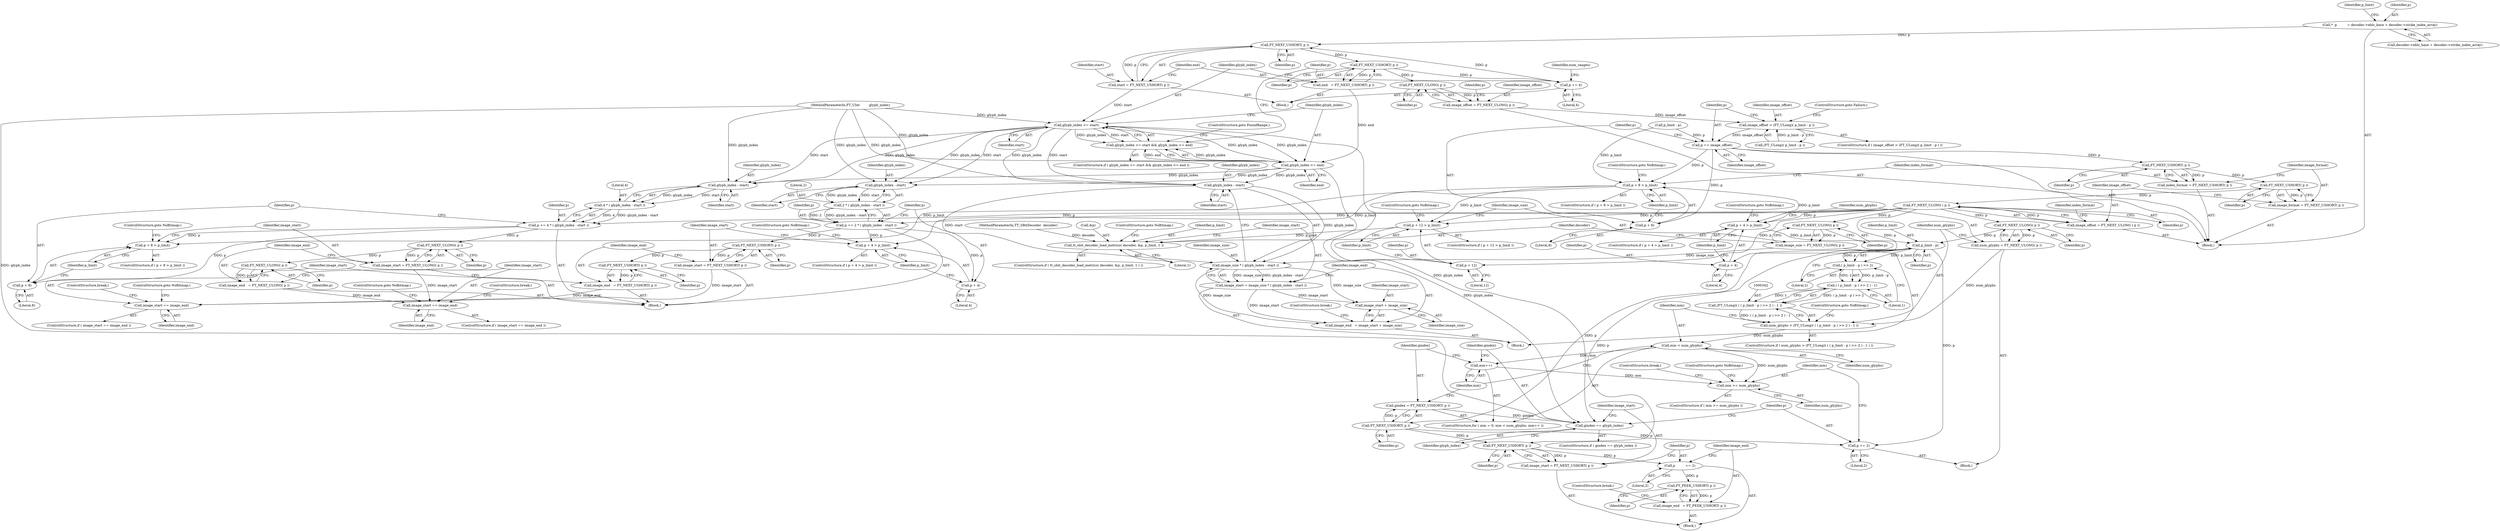 digraph "0_savannah_f0292bb9920aa1dbfed5f53861e7c7a89b35833a@pointer" {
"1000120" [label="(Call,*  p          = decoder->eblc_base + decoder->strike_index_array)"];
"1000163" [label="(Call,FT_NEXT_USHORT( p ))"];
"1000161" [label="(Call,start = FT_NEXT_USHORT( p ))"];
"1000171" [label="(Call,glyph_index >= start)"];
"1000170" [label="(Call,glyph_index >= start && glyph_index <= end)"];
"1000174" [label="(Call,glyph_index <= end)"];
"1000235" [label="(Call,glyph_index - start)"];
"1000233" [label="(Call,4 * ( glyph_index - start ))"];
"1000231" [label="(Call,p += 4 * ( glyph_index - start ))"];
"1000239" [label="(Call,p + 8 > p_limit)"];
"1000240" [label="(Call,p + 8)"];
"1000247" [label="(Call,FT_NEXT_ULONG( p ))"];
"1000245" [label="(Call,image_start = FT_NEXT_ULONG( p ))"];
"1000254" [label="(Call,image_start == image_end)"];
"1000251" [label="(Call,FT_NEXT_ULONG( p ))"];
"1000249" [label="(Call,image_end   = FT_NEXT_ULONG( p ))"];
"1000285" [label="(Call,glyph_index - start)"];
"1000283" [label="(Call,image_size * ( glyph_index - start ))"];
"1000281" [label="(Call,image_start = image_size * ( glyph_index - start ))"];
"1000288" [label="(Call,image_end   = image_start + image_size)"];
"1000290" [label="(Call,image_start + image_size)"];
"1000299" [label="(Call,glyph_index - start)"];
"1000297" [label="(Call,2 * ( glyph_index - start ))"];
"1000295" [label="(Call,p += 2 * ( glyph_index - start ))"];
"1000303" [label="(Call,p + 4 > p_limit)"];
"1000304" [label="(Call,p + 4)"];
"1000311" [label="(Call,FT_NEXT_USHORT( p ))"];
"1000309" [label="(Call,image_start = FT_NEXT_USHORT( p ))"];
"1000318" [label="(Call,image_start == image_end)"];
"1000315" [label="(Call,FT_NEXT_USHORT( p ))"];
"1000313" [label="(Call,image_end   = FT_NEXT_USHORT( p ))"];
"1000366" [label="(Call,gindex == glyph_index)"];
"1000167" [label="(Call,FT_NEXT_USHORT( p ))"];
"1000165" [label="(Call,end   = FT_NEXT_USHORT( p ))"];
"1000178" [label="(Call,p += 4)"];
"1000185" [label="(Call,FT_NEXT_ULONG( p ))"];
"1000183" [label="(Call,image_offset = FT_NEXT_ULONG( p ))"];
"1000197" [label="(Call,image_offset > (FT_ULong)( p_limit - p ))"];
"1000205" [label="(Call,p += image_offset)"];
"1000209" [label="(Call,p + 8 > p_limit)"];
"1000263" [label="(Call,p + 12 > p_limit)"];
"1000274" [label="(Call,tt_sbit_decoder_load_metrics( decoder, &p, p_limit, 1 ))"];
"1000328" [label="(Call,p + 4 > p_limit)"];
"1000345" [label="(Call,p_limit - p)"];
"1000344" [label="(Call,( p_limit - p ) >> 2)"];
"1000343" [label="(Call,( ( p_limit - p ) >> 2 ) - 1)"];
"1000341" [label="(Call,(FT_ULong)( ( ( p_limit - p ) >> 2 ) - 1 ))"];
"1000339" [label="(Call,num_glyphs > (FT_ULong)( ( ( p_limit - p ) >> 2 ) - 1 ))"];
"1000355" [label="(Call,mm < num_glyphs)"];
"1000358" [label="(Call,mm++)"];
"1000386" [label="(Call,mm >= num_glyphs)"];
"1000363" [label="(Call,FT_NEXT_USHORT( p ))"];
"1000361" [label="(Call,gindex = FT_NEXT_USHORT( p ))"];
"1000372" [label="(Call,FT_NEXT_USHORT( p ))"];
"1000370" [label="(Call,image_start = FT_NEXT_USHORT( p ))"];
"1000374" [label="(Call,p          += 2)"];
"1000379" [label="(Call,FT_PEEK_USHORT( p ))"];
"1000377" [label="(Call,image_end   = FT_PEEK_USHORT( p ))"];
"1000382" [label="(Call,p += 2)"];
"1000210" [label="(Call,p + 8)"];
"1000217" [label="(Call,FT_NEXT_USHORT( p ))"];
"1000215" [label="(Call,index_format = FT_NEXT_USHORT( p ))"];
"1000221" [label="(Call,FT_NEXT_USHORT( p ))"];
"1000219" [label="(Call,image_format = FT_NEXT_USHORT( p ))"];
"1000225" [label="(Call,FT_NEXT_ULONG ( p ))"];
"1000223" [label="(Call,image_offset = FT_NEXT_ULONG ( p ))"];
"1000264" [label="(Call,p + 12)"];
"1000271" [label="(Call,FT_NEXT_ULONG( p ))"];
"1000269" [label="(Call,image_size = FT_NEXT_ULONG( p ))"];
"1000329" [label="(Call,p + 4)"];
"1000336" [label="(Call,FT_NEXT_ULONG( p ))"];
"1000334" [label="(Call,num_glyphs = FT_NEXT_ULONG( p ))"];
"1000345" [label="(Call,p_limit - p)"];
"1000204" [label="(ControlStructure,goto Failure;)"];
"1000340" [label="(Identifier,num_glyphs)"];
"1000225" [label="(Call,FT_NEXT_ULONG ( p ))"];
"1000276" [label="(Call,&p)"];
"1000382" [label="(Call,p += 2)"];
"1000364" [label="(Identifier,p)"];
"1000172" [label="(Identifier,glyph_index)"];
"1000281" [label="(Call,image_start = image_size * ( glyph_index - start ))"];
"1000178" [label="(Call,p += 4)"];
"1000270" [label="(Identifier,image_size)"];
"1000234" [label="(Literal,4)"];
"1000268" [label="(ControlStructure,goto NoBitmap;)"];
"1000180" [label="(Literal,4)"];
"1000251" [label="(Call,FT_NEXT_ULONG( p ))"];
"1000162" [label="(Identifier,start)"];
"1000248" [label="(Identifier,p)"];
"1000314" [label="(Identifier,image_end)"];
"1000196" [label="(ControlStructure,if ( image_offset > (FT_ULong)( p_limit - p ) ))"];
"1000242" [label="(Literal,8)"];
"1000122" [label="(Call,decoder->eblc_base + decoder->strike_index_array)"];
"1000175" [label="(Identifier,glyph_index)"];
"1000334" [label="(Call,num_glyphs = FT_NEXT_ULONG( p ))"];
"1000131" [label="(Identifier,p_limit)"];
"1000176" [label="(Identifier,end)"];
"1000198" [label="(Identifier,image_offset)"];
"1000351" [label="(ControlStructure,for ( mm = 0; mm < num_glyphs; mm++ ))"];
"1000263" [label="(Call,p + 12 > p_limit)"];
"1000378" [label="(Identifier,image_end)"];
"1000260" [label="(Block,)"];
"1000215" [label="(Call,index_format = FT_NEXT_USHORT( p ))"];
"1000280" [label="(ControlStructure,goto NoBitmap;)"];
"1000388" [label="(Identifier,num_glyphs)"];
"1000212" [label="(Literal,8)"];
"1000253" [label="(ControlStructure,if ( image_start == image_end ))"];
"1000188" [label="(Identifier,p)"];
"1000355" [label="(Call,mm < num_glyphs)"];
"1000311" [label="(Call,FT_NEXT_USHORT( p ))"];
"1000321" [label="(ControlStructure,goto NoBitmap;)"];
"1000262" [label="(ControlStructure,if ( p + 12 > p_limit ))"];
"1000256" [label="(Identifier,image_end)"];
"1000384" [label="(Literal,2)"];
"1000275" [label="(Identifier,decoder)"];
"1000285" [label="(Call,glyph_index - start)"];
"1000226" [label="(Identifier,p)"];
"1000377" [label="(Call,image_end   = FT_PEEK_USHORT( p ))"];
"1000224" [label="(Identifier,image_offset)"];
"1000320" [label="(Identifier,image_end)"];
"1000246" [label="(Identifier,image_start)"];
"1000368" [label="(Identifier,glyph_index)"];
"1000361" [label="(Call,gindex = FT_NEXT_USHORT( p ))"];
"1000243" [label="(Identifier,p_limit)"];
"1000387" [label="(Identifier,mm)"];
"1000316" [label="(Identifier,p)"];
"1000367" [label="(Identifier,gindex)"];
"1000165" [label="(Call,end   = FT_NEXT_USHORT( p ))"];
"1000271" [label="(Call,FT_NEXT_ULONG( p ))"];
"1000240" [label="(Call,p + 8)"];
"1000309" [label="(Call,image_start = FT_NEXT_USHORT( p ))"];
"1000219" [label="(Call,image_format = FT_NEXT_USHORT( p ))"];
"1000331" [label="(Literal,4)"];
"1000247" [label="(Call,FT_NEXT_ULONG( p ))"];
"1000207" [label="(Identifier,image_offset)"];
"1000279" [label="(Literal,1)"];
"1000362" [label="(Identifier,gindex)"];
"1000222" [label="(Identifier,p)"];
"1000289" [label="(Identifier,image_end)"];
"1000121" [label="(Identifier,p)"];
"1000313" [label="(Call,image_end   = FT_NEXT_USHORT( p ))"];
"1000216" [label="(Identifier,index_format)"];
"1000372" [label="(Call,FT_NEXT_USHORT( p ))"];
"1000239" [label="(Call,p + 8 > p_limit)"];
"1000319" [label="(Identifier,image_start)"];
"1000177" [label="(ControlStructure,goto FoundRange;)"];
"1000359" [label="(Identifier,mm)"];
"1000115" [label="(MethodParameterIn,FT_UInt         glyph_index)"];
"1000168" [label="(Identifier,p)"];
"1000357" [label="(Identifier,num_glyphs)"];
"1000375" [label="(Identifier,p)"];
"1000220" [label="(Identifier,image_format)"];
"1000161" [label="(Call,start = FT_NEXT_USHORT( p ))"];
"1000356" [label="(Identifier,mm)"];
"1000304" [label="(Call,p + 4)"];
"1000286" [label="(Identifier,glyph_index)"];
"1000269" [label="(Call,image_size = FT_NEXT_ULONG( p ))"];
"1000273" [label="(ControlStructure,if ( tt_sbit_decoder_load_metrics( decoder, &p, p_limit, 1 ) ))"];
"1000312" [label="(Identifier,p)"];
"1000315" [label="(Call,FT_NEXT_USHORT( p ))"];
"1000370" [label="(Call,image_start = FT_NEXT_USHORT( p ))"];
"1000267" [label="(Identifier,p_limit)"];
"1000338" [label="(ControlStructure,if ( num_glyphs > (FT_ULong)( ( ( p_limit - p ) >> 2 ) - 1 ) ))"];
"1000163" [label="(Call,FT_NEXT_USHORT( p ))"];
"1000374" [label="(Call,p          += 2)"];
"1000250" [label="(Identifier,image_end)"];
"1000297" [label="(Call,2 * ( glyph_index - start ))"];
"1000350" [label="(ControlStructure,goto NoBitmap;)"];
"1000328" [label="(Call,p + 4 > p_limit)"];
"1000295" [label="(Call,p += 2 * ( glyph_index - start ))"];
"1000327" [label="(ControlStructure,if ( p + 4 > p_limit ))"];
"1000332" [label="(Identifier,p_limit)"];
"1000278" [label="(Identifier,p_limit)"];
"1000333" [label="(ControlStructure,goto NoBitmap;)"];
"1000383" [label="(Identifier,p)"];
"1000206" [label="(Identifier,p)"];
"1000318" [label="(Call,image_start == image_end)"];
"1000236" [label="(Identifier,glyph_index)"];
"1000228" [label="(Identifier,index_format)"];
"1000343" [label="(Call,( ( p_limit - p ) >> 2 ) - 1)"];
"1000233" [label="(Call,4 * ( glyph_index - start ))"];
"1000282" [label="(Identifier,image_start)"];
"1000305" [label="(Identifier,p)"];
"1000363" [label="(Call,FT_NEXT_USHORT( p ))"];
"1000292" [label="(Identifier,image_size)"];
"1000232" [label="(Identifier,p)"];
"1000335" [label="(Identifier,num_glyphs)"];
"1000274" [label="(Call,tt_sbit_decoder_load_metrics( decoder, &p, p_limit, 1 ))"];
"1000358" [label="(Call,mm++)"];
"1000218" [label="(Identifier,p)"];
"1000380" [label="(Identifier,p)"];
"1000164" [label="(Identifier,p)"];
"1000221" [label="(Call,FT_NEXT_USHORT( p ))"];
"1000245" [label="(Call,image_start = FT_NEXT_ULONG( p ))"];
"1000365" [label="(ControlStructure,if ( gindex == glyph_index ))"];
"1000324" [label="(Block,)"];
"1000171" [label="(Call,glyph_index >= start)"];
"1000266" [label="(Literal,12)"];
"1000235" [label="(Call,glyph_index - start)"];
"1000371" [label="(Identifier,image_start)"];
"1000308" [label="(ControlStructure,goto NoBitmap;)"];
"1000238" [label="(ControlStructure,if ( p + 8 > p_limit ))"];
"1000118" [label="(Block,)"];
"1000376" [label="(Literal,2)"];
"1000209" [label="(Call,p + 8 > p_limit)"];
"1000214" [label="(ControlStructure,goto NoBitmap;)"];
"1000307" [label="(Identifier,p_limit)"];
"1000197" [label="(Call,image_offset > (FT_ULong)( p_limit - p ))"];
"1000369" [label="(Block,)"];
"1000249" [label="(Call,image_end   = FT_NEXT_ULONG( p ))"];
"1000120" [label="(Call,*  p          = decoder->eblc_base + decoder->strike_index_array)"];
"1000184" [label="(Identifier,image_offset)"];
"1000244" [label="(ControlStructure,goto NoBitmap;)"];
"1000264" [label="(Call,p + 12)"];
"1000229" [label="(Block,)"];
"1000166" [label="(Identifier,end)"];
"1000348" [label="(Literal,2)"];
"1000272" [label="(Identifier,p)"];
"1000341" [label="(Call,(FT_ULong)( ( ( p_limit - p ) >> 2 ) - 1 ))"];
"1000300" [label="(Identifier,glyph_index)"];
"1000170" [label="(Call,glyph_index >= start && glyph_index <= end)"];
"1000293" [label="(ControlStructure,break;)"];
"1000186" [label="(Identifier,p)"];
"1000339" [label="(Call,num_glyphs > (FT_ULong)( ( ( p_limit - p ) >> 2 ) - 1 ))"];
"1000389" [label="(ControlStructure,goto NoBitmap;)"];
"1000258" [label="(ControlStructure,break;)"];
"1000283" [label="(Call,image_size * ( glyph_index - start ))"];
"1000306" [label="(Literal,4)"];
"1000379" [label="(Call,FT_PEEK_USHORT( p ))"];
"1000160" [label="(Block,)"];
"1000241" [label="(Identifier,p)"];
"1000301" [label="(Identifier,start)"];
"1000346" [label="(Identifier,p_limit)"];
"1000223" [label="(Call,image_offset = FT_NEXT_ULONG ( p ))"];
"1000208" [label="(ControlStructure,if ( p + 8 > p_limit ))"];
"1000322" [label="(ControlStructure,break;)"];
"1000349" [label="(Literal,1)"];
"1000381" [label="(ControlStructure,break;)"];
"1000185" [label="(Call,FT_NEXT_ULONG( p ))"];
"1000330" [label="(Identifier,p)"];
"1000211" [label="(Identifier,p)"];
"1000179" [label="(Identifier,p)"];
"1000183" [label="(Call,image_offset = FT_NEXT_ULONG( p ))"];
"1000329" [label="(Call,p + 4)"];
"1000296" [label="(Identifier,p)"];
"1000290" [label="(Call,image_start + image_size)"];
"1000255" [label="(Identifier,image_start)"];
"1000317" [label="(ControlStructure,if ( image_start == image_end ))"];
"1000114" [label="(MethodParameterIn,TT_SBitDecoder  decoder)"];
"1000231" [label="(Call,p += 4 * ( glyph_index - start ))"];
"1000373" [label="(Identifier,p)"];
"1000336" [label="(Call,FT_NEXT_ULONG( p ))"];
"1000201" [label="(Call,p_limit - p)"];
"1000291" [label="(Identifier,image_start)"];
"1000299" [label="(Call,glyph_index - start)"];
"1000298" [label="(Literal,2)"];
"1000310" [label="(Identifier,image_start)"];
"1000265" [label="(Identifier,p)"];
"1000303" [label="(Call,p + 4 > p_limit)"];
"1000169" [label="(ControlStructure,if ( glyph_index >= start && glyph_index <= end ))"];
"1000199" [label="(Call,(FT_ULong)( p_limit - p ))"];
"1000205" [label="(Call,p += image_offset)"];
"1000386" [label="(Call,mm >= num_glyphs)"];
"1000284" [label="(Identifier,image_size)"];
"1000390" [label="(ControlStructure,break;)"];
"1000174" [label="(Call,glyph_index <= end)"];
"1000337" [label="(Identifier,p)"];
"1000210" [label="(Call,p + 8)"];
"1000237" [label="(Identifier,start)"];
"1000159" [label="(Identifier,num_ranges)"];
"1000344" [label="(Call,( p_limit - p ) >> 2)"];
"1000217" [label="(Call,FT_NEXT_USHORT( p ))"];
"1000213" [label="(Identifier,p_limit)"];
"1000252" [label="(Identifier,p)"];
"1000347" [label="(Identifier,p)"];
"1000302" [label="(ControlStructure,if ( p + 4 > p_limit ))"];
"1000366" [label="(Call,gindex == glyph_index)"];
"1000254" [label="(Call,image_start == image_end)"];
"1000257" [label="(ControlStructure,goto NoBitmap;)"];
"1000385" [label="(ControlStructure,if ( mm >= num_glyphs ))"];
"1000173" [label="(Identifier,start)"];
"1000287" [label="(Identifier,start)"];
"1000167" [label="(Call,FT_NEXT_USHORT( p ))"];
"1000288" [label="(Call,image_end   = image_start + image_size)"];
"1000120" -> "1000118"  [label="AST: "];
"1000120" -> "1000122"  [label="CFG: "];
"1000121" -> "1000120"  [label="AST: "];
"1000122" -> "1000120"  [label="AST: "];
"1000131" -> "1000120"  [label="CFG: "];
"1000120" -> "1000163"  [label="DDG: p"];
"1000163" -> "1000161"  [label="AST: "];
"1000163" -> "1000164"  [label="CFG: "];
"1000164" -> "1000163"  [label="AST: "];
"1000161" -> "1000163"  [label="CFG: "];
"1000163" -> "1000161"  [label="DDG: p"];
"1000178" -> "1000163"  [label="DDG: p"];
"1000163" -> "1000167"  [label="DDG: p"];
"1000161" -> "1000160"  [label="AST: "];
"1000162" -> "1000161"  [label="AST: "];
"1000166" -> "1000161"  [label="CFG: "];
"1000161" -> "1000171"  [label="DDG: start"];
"1000171" -> "1000170"  [label="AST: "];
"1000171" -> "1000173"  [label="CFG: "];
"1000172" -> "1000171"  [label="AST: "];
"1000173" -> "1000171"  [label="AST: "];
"1000175" -> "1000171"  [label="CFG: "];
"1000170" -> "1000171"  [label="CFG: "];
"1000171" -> "1000170"  [label="DDG: glyph_index"];
"1000171" -> "1000170"  [label="DDG: start"];
"1000174" -> "1000171"  [label="DDG: glyph_index"];
"1000115" -> "1000171"  [label="DDG: glyph_index"];
"1000171" -> "1000174"  [label="DDG: glyph_index"];
"1000171" -> "1000235"  [label="DDG: glyph_index"];
"1000171" -> "1000235"  [label="DDG: start"];
"1000171" -> "1000285"  [label="DDG: glyph_index"];
"1000171" -> "1000285"  [label="DDG: start"];
"1000171" -> "1000299"  [label="DDG: glyph_index"];
"1000171" -> "1000299"  [label="DDG: start"];
"1000171" -> "1000366"  [label="DDG: glyph_index"];
"1000170" -> "1000169"  [label="AST: "];
"1000170" -> "1000174"  [label="CFG: "];
"1000174" -> "1000170"  [label="AST: "];
"1000177" -> "1000170"  [label="CFG: "];
"1000179" -> "1000170"  [label="CFG: "];
"1000174" -> "1000170"  [label="DDG: glyph_index"];
"1000174" -> "1000170"  [label="DDG: end"];
"1000174" -> "1000176"  [label="CFG: "];
"1000175" -> "1000174"  [label="AST: "];
"1000176" -> "1000174"  [label="AST: "];
"1000115" -> "1000174"  [label="DDG: glyph_index"];
"1000165" -> "1000174"  [label="DDG: end"];
"1000174" -> "1000235"  [label="DDG: glyph_index"];
"1000174" -> "1000285"  [label="DDG: glyph_index"];
"1000174" -> "1000299"  [label="DDG: glyph_index"];
"1000174" -> "1000366"  [label="DDG: glyph_index"];
"1000235" -> "1000233"  [label="AST: "];
"1000235" -> "1000237"  [label="CFG: "];
"1000236" -> "1000235"  [label="AST: "];
"1000237" -> "1000235"  [label="AST: "];
"1000233" -> "1000235"  [label="CFG: "];
"1000235" -> "1000233"  [label="DDG: glyph_index"];
"1000235" -> "1000233"  [label="DDG: start"];
"1000115" -> "1000235"  [label="DDG: glyph_index"];
"1000233" -> "1000231"  [label="AST: "];
"1000234" -> "1000233"  [label="AST: "];
"1000231" -> "1000233"  [label="CFG: "];
"1000233" -> "1000231"  [label="DDG: 4"];
"1000233" -> "1000231"  [label="DDG: glyph_index - start"];
"1000231" -> "1000229"  [label="AST: "];
"1000232" -> "1000231"  [label="AST: "];
"1000241" -> "1000231"  [label="CFG: "];
"1000225" -> "1000231"  [label="DDG: p"];
"1000231" -> "1000239"  [label="DDG: p"];
"1000231" -> "1000240"  [label="DDG: p"];
"1000231" -> "1000247"  [label="DDG: p"];
"1000239" -> "1000238"  [label="AST: "];
"1000239" -> "1000243"  [label="CFG: "];
"1000240" -> "1000239"  [label="AST: "];
"1000243" -> "1000239"  [label="AST: "];
"1000244" -> "1000239"  [label="CFG: "];
"1000246" -> "1000239"  [label="CFG: "];
"1000209" -> "1000239"  [label="DDG: p_limit"];
"1000240" -> "1000242"  [label="CFG: "];
"1000241" -> "1000240"  [label="AST: "];
"1000242" -> "1000240"  [label="AST: "];
"1000243" -> "1000240"  [label="CFG: "];
"1000247" -> "1000245"  [label="AST: "];
"1000247" -> "1000248"  [label="CFG: "];
"1000248" -> "1000247"  [label="AST: "];
"1000245" -> "1000247"  [label="CFG: "];
"1000247" -> "1000245"  [label="DDG: p"];
"1000247" -> "1000251"  [label="DDG: p"];
"1000245" -> "1000229"  [label="AST: "];
"1000246" -> "1000245"  [label="AST: "];
"1000250" -> "1000245"  [label="CFG: "];
"1000245" -> "1000254"  [label="DDG: image_start"];
"1000254" -> "1000253"  [label="AST: "];
"1000254" -> "1000256"  [label="CFG: "];
"1000255" -> "1000254"  [label="AST: "];
"1000256" -> "1000254"  [label="AST: "];
"1000257" -> "1000254"  [label="CFG: "];
"1000258" -> "1000254"  [label="CFG: "];
"1000249" -> "1000254"  [label="DDG: image_end"];
"1000251" -> "1000249"  [label="AST: "];
"1000251" -> "1000252"  [label="CFG: "];
"1000252" -> "1000251"  [label="AST: "];
"1000249" -> "1000251"  [label="CFG: "];
"1000251" -> "1000249"  [label="DDG: p"];
"1000249" -> "1000229"  [label="AST: "];
"1000250" -> "1000249"  [label="AST: "];
"1000255" -> "1000249"  [label="CFG: "];
"1000285" -> "1000283"  [label="AST: "];
"1000285" -> "1000287"  [label="CFG: "];
"1000286" -> "1000285"  [label="AST: "];
"1000287" -> "1000285"  [label="AST: "];
"1000283" -> "1000285"  [label="CFG: "];
"1000285" -> "1000283"  [label="DDG: glyph_index"];
"1000285" -> "1000283"  [label="DDG: start"];
"1000115" -> "1000285"  [label="DDG: glyph_index"];
"1000283" -> "1000281"  [label="AST: "];
"1000284" -> "1000283"  [label="AST: "];
"1000281" -> "1000283"  [label="CFG: "];
"1000283" -> "1000281"  [label="DDG: image_size"];
"1000283" -> "1000281"  [label="DDG: glyph_index - start"];
"1000269" -> "1000283"  [label="DDG: image_size"];
"1000283" -> "1000288"  [label="DDG: image_size"];
"1000283" -> "1000290"  [label="DDG: image_size"];
"1000281" -> "1000260"  [label="AST: "];
"1000282" -> "1000281"  [label="AST: "];
"1000289" -> "1000281"  [label="CFG: "];
"1000281" -> "1000288"  [label="DDG: image_start"];
"1000281" -> "1000290"  [label="DDG: image_start"];
"1000288" -> "1000260"  [label="AST: "];
"1000288" -> "1000290"  [label="CFG: "];
"1000289" -> "1000288"  [label="AST: "];
"1000290" -> "1000288"  [label="AST: "];
"1000293" -> "1000288"  [label="CFG: "];
"1000290" -> "1000292"  [label="CFG: "];
"1000291" -> "1000290"  [label="AST: "];
"1000292" -> "1000290"  [label="AST: "];
"1000299" -> "1000297"  [label="AST: "];
"1000299" -> "1000301"  [label="CFG: "];
"1000300" -> "1000299"  [label="AST: "];
"1000301" -> "1000299"  [label="AST: "];
"1000297" -> "1000299"  [label="CFG: "];
"1000299" -> "1000297"  [label="DDG: glyph_index"];
"1000299" -> "1000297"  [label="DDG: start"];
"1000115" -> "1000299"  [label="DDG: glyph_index"];
"1000297" -> "1000295"  [label="AST: "];
"1000298" -> "1000297"  [label="AST: "];
"1000295" -> "1000297"  [label="CFG: "];
"1000297" -> "1000295"  [label="DDG: 2"];
"1000297" -> "1000295"  [label="DDG: glyph_index - start"];
"1000295" -> "1000229"  [label="AST: "];
"1000296" -> "1000295"  [label="AST: "];
"1000305" -> "1000295"  [label="CFG: "];
"1000225" -> "1000295"  [label="DDG: p"];
"1000295" -> "1000303"  [label="DDG: p"];
"1000295" -> "1000304"  [label="DDG: p"];
"1000295" -> "1000311"  [label="DDG: p"];
"1000303" -> "1000302"  [label="AST: "];
"1000303" -> "1000307"  [label="CFG: "];
"1000304" -> "1000303"  [label="AST: "];
"1000307" -> "1000303"  [label="AST: "];
"1000308" -> "1000303"  [label="CFG: "];
"1000310" -> "1000303"  [label="CFG: "];
"1000209" -> "1000303"  [label="DDG: p_limit"];
"1000304" -> "1000306"  [label="CFG: "];
"1000305" -> "1000304"  [label="AST: "];
"1000306" -> "1000304"  [label="AST: "];
"1000307" -> "1000304"  [label="CFG: "];
"1000311" -> "1000309"  [label="AST: "];
"1000311" -> "1000312"  [label="CFG: "];
"1000312" -> "1000311"  [label="AST: "];
"1000309" -> "1000311"  [label="CFG: "];
"1000311" -> "1000309"  [label="DDG: p"];
"1000311" -> "1000315"  [label="DDG: p"];
"1000309" -> "1000229"  [label="AST: "];
"1000310" -> "1000309"  [label="AST: "];
"1000314" -> "1000309"  [label="CFG: "];
"1000309" -> "1000318"  [label="DDG: image_start"];
"1000318" -> "1000317"  [label="AST: "];
"1000318" -> "1000320"  [label="CFG: "];
"1000319" -> "1000318"  [label="AST: "];
"1000320" -> "1000318"  [label="AST: "];
"1000321" -> "1000318"  [label="CFG: "];
"1000322" -> "1000318"  [label="CFG: "];
"1000313" -> "1000318"  [label="DDG: image_end"];
"1000315" -> "1000313"  [label="AST: "];
"1000315" -> "1000316"  [label="CFG: "];
"1000316" -> "1000315"  [label="AST: "];
"1000313" -> "1000315"  [label="CFG: "];
"1000315" -> "1000313"  [label="DDG: p"];
"1000313" -> "1000229"  [label="AST: "];
"1000314" -> "1000313"  [label="AST: "];
"1000319" -> "1000313"  [label="CFG: "];
"1000366" -> "1000365"  [label="AST: "];
"1000366" -> "1000368"  [label="CFG: "];
"1000367" -> "1000366"  [label="AST: "];
"1000368" -> "1000366"  [label="AST: "];
"1000371" -> "1000366"  [label="CFG: "];
"1000383" -> "1000366"  [label="CFG: "];
"1000361" -> "1000366"  [label="DDG: gindex"];
"1000115" -> "1000366"  [label="DDG: glyph_index"];
"1000167" -> "1000165"  [label="AST: "];
"1000167" -> "1000168"  [label="CFG: "];
"1000168" -> "1000167"  [label="AST: "];
"1000165" -> "1000167"  [label="CFG: "];
"1000167" -> "1000165"  [label="DDG: p"];
"1000167" -> "1000178"  [label="DDG: p"];
"1000167" -> "1000185"  [label="DDG: p"];
"1000165" -> "1000160"  [label="AST: "];
"1000166" -> "1000165"  [label="AST: "];
"1000172" -> "1000165"  [label="CFG: "];
"1000178" -> "1000160"  [label="AST: "];
"1000178" -> "1000180"  [label="CFG: "];
"1000179" -> "1000178"  [label="AST: "];
"1000180" -> "1000178"  [label="AST: "];
"1000159" -> "1000178"  [label="CFG: "];
"1000185" -> "1000183"  [label="AST: "];
"1000185" -> "1000186"  [label="CFG: "];
"1000186" -> "1000185"  [label="AST: "];
"1000183" -> "1000185"  [label="CFG: "];
"1000185" -> "1000183"  [label="DDG: p"];
"1000183" -> "1000118"  [label="AST: "];
"1000184" -> "1000183"  [label="AST: "];
"1000188" -> "1000183"  [label="CFG: "];
"1000183" -> "1000197"  [label="DDG: image_offset"];
"1000197" -> "1000196"  [label="AST: "];
"1000197" -> "1000199"  [label="CFG: "];
"1000198" -> "1000197"  [label="AST: "];
"1000199" -> "1000197"  [label="AST: "];
"1000204" -> "1000197"  [label="CFG: "];
"1000206" -> "1000197"  [label="CFG: "];
"1000199" -> "1000197"  [label="DDG: p_limit - p"];
"1000197" -> "1000205"  [label="DDG: image_offset"];
"1000205" -> "1000118"  [label="AST: "];
"1000205" -> "1000207"  [label="CFG: "];
"1000206" -> "1000205"  [label="AST: "];
"1000207" -> "1000205"  [label="AST: "];
"1000211" -> "1000205"  [label="CFG: "];
"1000201" -> "1000205"  [label="DDG: p"];
"1000205" -> "1000209"  [label="DDG: p"];
"1000205" -> "1000210"  [label="DDG: p"];
"1000205" -> "1000217"  [label="DDG: p"];
"1000209" -> "1000208"  [label="AST: "];
"1000209" -> "1000213"  [label="CFG: "];
"1000210" -> "1000209"  [label="AST: "];
"1000213" -> "1000209"  [label="AST: "];
"1000214" -> "1000209"  [label="CFG: "];
"1000216" -> "1000209"  [label="CFG: "];
"1000201" -> "1000209"  [label="DDG: p_limit"];
"1000209" -> "1000263"  [label="DDG: p_limit"];
"1000209" -> "1000328"  [label="DDG: p_limit"];
"1000263" -> "1000262"  [label="AST: "];
"1000263" -> "1000267"  [label="CFG: "];
"1000264" -> "1000263"  [label="AST: "];
"1000267" -> "1000263"  [label="AST: "];
"1000268" -> "1000263"  [label="CFG: "];
"1000270" -> "1000263"  [label="CFG: "];
"1000225" -> "1000263"  [label="DDG: p"];
"1000263" -> "1000274"  [label="DDG: p_limit"];
"1000274" -> "1000273"  [label="AST: "];
"1000274" -> "1000279"  [label="CFG: "];
"1000275" -> "1000274"  [label="AST: "];
"1000276" -> "1000274"  [label="AST: "];
"1000278" -> "1000274"  [label="AST: "];
"1000279" -> "1000274"  [label="AST: "];
"1000280" -> "1000274"  [label="CFG: "];
"1000282" -> "1000274"  [label="CFG: "];
"1000114" -> "1000274"  [label="DDG: decoder"];
"1000328" -> "1000327"  [label="AST: "];
"1000328" -> "1000332"  [label="CFG: "];
"1000329" -> "1000328"  [label="AST: "];
"1000332" -> "1000328"  [label="AST: "];
"1000333" -> "1000328"  [label="CFG: "];
"1000335" -> "1000328"  [label="CFG: "];
"1000225" -> "1000328"  [label="DDG: p"];
"1000328" -> "1000345"  [label="DDG: p_limit"];
"1000345" -> "1000344"  [label="AST: "];
"1000345" -> "1000347"  [label="CFG: "];
"1000346" -> "1000345"  [label="AST: "];
"1000347" -> "1000345"  [label="AST: "];
"1000348" -> "1000345"  [label="CFG: "];
"1000345" -> "1000344"  [label="DDG: p_limit"];
"1000345" -> "1000344"  [label="DDG: p"];
"1000336" -> "1000345"  [label="DDG: p"];
"1000345" -> "1000363"  [label="DDG: p"];
"1000345" -> "1000372"  [label="DDG: p"];
"1000345" -> "1000382"  [label="DDG: p"];
"1000344" -> "1000343"  [label="AST: "];
"1000344" -> "1000348"  [label="CFG: "];
"1000348" -> "1000344"  [label="AST: "];
"1000349" -> "1000344"  [label="CFG: "];
"1000344" -> "1000343"  [label="DDG: p_limit - p"];
"1000344" -> "1000343"  [label="DDG: 2"];
"1000343" -> "1000341"  [label="AST: "];
"1000343" -> "1000349"  [label="CFG: "];
"1000349" -> "1000343"  [label="AST: "];
"1000341" -> "1000343"  [label="CFG: "];
"1000343" -> "1000341"  [label="DDG: ( p_limit - p ) >> 2"];
"1000343" -> "1000341"  [label="DDG: 1"];
"1000341" -> "1000339"  [label="AST: "];
"1000342" -> "1000341"  [label="AST: "];
"1000339" -> "1000341"  [label="CFG: "];
"1000341" -> "1000339"  [label="DDG: ( ( p_limit - p ) >> 2 ) - 1"];
"1000339" -> "1000338"  [label="AST: "];
"1000340" -> "1000339"  [label="AST: "];
"1000350" -> "1000339"  [label="CFG: "];
"1000356" -> "1000339"  [label="CFG: "];
"1000334" -> "1000339"  [label="DDG: num_glyphs"];
"1000339" -> "1000355"  [label="DDG: num_glyphs"];
"1000355" -> "1000351"  [label="AST: "];
"1000355" -> "1000357"  [label="CFG: "];
"1000356" -> "1000355"  [label="AST: "];
"1000357" -> "1000355"  [label="AST: "];
"1000359" -> "1000355"  [label="CFG: "];
"1000355" -> "1000358"  [label="DDG: mm"];
"1000355" -> "1000386"  [label="DDG: num_glyphs"];
"1000358" -> "1000351"  [label="AST: "];
"1000358" -> "1000359"  [label="CFG: "];
"1000359" -> "1000358"  [label="AST: "];
"1000362" -> "1000358"  [label="CFG: "];
"1000367" -> "1000358"  [label="CFG: "];
"1000358" -> "1000386"  [label="DDG: mm"];
"1000386" -> "1000385"  [label="AST: "];
"1000386" -> "1000388"  [label="CFG: "];
"1000387" -> "1000386"  [label="AST: "];
"1000388" -> "1000386"  [label="AST: "];
"1000389" -> "1000386"  [label="CFG: "];
"1000390" -> "1000386"  [label="CFG: "];
"1000363" -> "1000361"  [label="AST: "];
"1000363" -> "1000364"  [label="CFG: "];
"1000364" -> "1000363"  [label="AST: "];
"1000361" -> "1000363"  [label="CFG: "];
"1000363" -> "1000361"  [label="DDG: p"];
"1000363" -> "1000372"  [label="DDG: p"];
"1000363" -> "1000382"  [label="DDG: p"];
"1000361" -> "1000351"  [label="AST: "];
"1000362" -> "1000361"  [label="AST: "];
"1000359" -> "1000361"  [label="CFG: "];
"1000372" -> "1000370"  [label="AST: "];
"1000372" -> "1000373"  [label="CFG: "];
"1000373" -> "1000372"  [label="AST: "];
"1000370" -> "1000372"  [label="CFG: "];
"1000372" -> "1000370"  [label="DDG: p"];
"1000372" -> "1000374"  [label="DDG: p"];
"1000370" -> "1000369"  [label="AST: "];
"1000371" -> "1000370"  [label="AST: "];
"1000375" -> "1000370"  [label="CFG: "];
"1000374" -> "1000369"  [label="AST: "];
"1000374" -> "1000376"  [label="CFG: "];
"1000375" -> "1000374"  [label="AST: "];
"1000376" -> "1000374"  [label="AST: "];
"1000378" -> "1000374"  [label="CFG: "];
"1000374" -> "1000379"  [label="DDG: p"];
"1000379" -> "1000377"  [label="AST: "];
"1000379" -> "1000380"  [label="CFG: "];
"1000380" -> "1000379"  [label="AST: "];
"1000377" -> "1000379"  [label="CFG: "];
"1000379" -> "1000377"  [label="DDG: p"];
"1000377" -> "1000369"  [label="AST: "];
"1000378" -> "1000377"  [label="AST: "];
"1000381" -> "1000377"  [label="CFG: "];
"1000382" -> "1000324"  [label="AST: "];
"1000382" -> "1000384"  [label="CFG: "];
"1000383" -> "1000382"  [label="AST: "];
"1000384" -> "1000382"  [label="AST: "];
"1000387" -> "1000382"  [label="CFG: "];
"1000210" -> "1000212"  [label="CFG: "];
"1000211" -> "1000210"  [label="AST: "];
"1000212" -> "1000210"  [label="AST: "];
"1000213" -> "1000210"  [label="CFG: "];
"1000217" -> "1000215"  [label="AST: "];
"1000217" -> "1000218"  [label="CFG: "];
"1000218" -> "1000217"  [label="AST: "];
"1000215" -> "1000217"  [label="CFG: "];
"1000217" -> "1000215"  [label="DDG: p"];
"1000217" -> "1000221"  [label="DDG: p"];
"1000215" -> "1000118"  [label="AST: "];
"1000216" -> "1000215"  [label="AST: "];
"1000220" -> "1000215"  [label="CFG: "];
"1000221" -> "1000219"  [label="AST: "];
"1000221" -> "1000222"  [label="CFG: "];
"1000222" -> "1000221"  [label="AST: "];
"1000219" -> "1000221"  [label="CFG: "];
"1000221" -> "1000219"  [label="DDG: p"];
"1000221" -> "1000225"  [label="DDG: p"];
"1000219" -> "1000118"  [label="AST: "];
"1000220" -> "1000219"  [label="AST: "];
"1000224" -> "1000219"  [label="CFG: "];
"1000225" -> "1000223"  [label="AST: "];
"1000225" -> "1000226"  [label="CFG: "];
"1000226" -> "1000225"  [label="AST: "];
"1000223" -> "1000225"  [label="CFG: "];
"1000225" -> "1000223"  [label="DDG: p"];
"1000225" -> "1000264"  [label="DDG: p"];
"1000225" -> "1000271"  [label="DDG: p"];
"1000225" -> "1000329"  [label="DDG: p"];
"1000225" -> "1000336"  [label="DDG: p"];
"1000223" -> "1000118"  [label="AST: "];
"1000224" -> "1000223"  [label="AST: "];
"1000228" -> "1000223"  [label="CFG: "];
"1000264" -> "1000266"  [label="CFG: "];
"1000265" -> "1000264"  [label="AST: "];
"1000266" -> "1000264"  [label="AST: "];
"1000267" -> "1000264"  [label="CFG: "];
"1000271" -> "1000269"  [label="AST: "];
"1000271" -> "1000272"  [label="CFG: "];
"1000272" -> "1000271"  [label="AST: "];
"1000269" -> "1000271"  [label="CFG: "];
"1000271" -> "1000269"  [label="DDG: p"];
"1000269" -> "1000260"  [label="AST: "];
"1000270" -> "1000269"  [label="AST: "];
"1000275" -> "1000269"  [label="CFG: "];
"1000329" -> "1000331"  [label="CFG: "];
"1000330" -> "1000329"  [label="AST: "];
"1000331" -> "1000329"  [label="AST: "];
"1000332" -> "1000329"  [label="CFG: "];
"1000336" -> "1000334"  [label="AST: "];
"1000336" -> "1000337"  [label="CFG: "];
"1000337" -> "1000336"  [label="AST: "];
"1000334" -> "1000336"  [label="CFG: "];
"1000336" -> "1000334"  [label="DDG: p"];
"1000334" -> "1000324"  [label="AST: "];
"1000335" -> "1000334"  [label="AST: "];
"1000340" -> "1000334"  [label="CFG: "];
}
